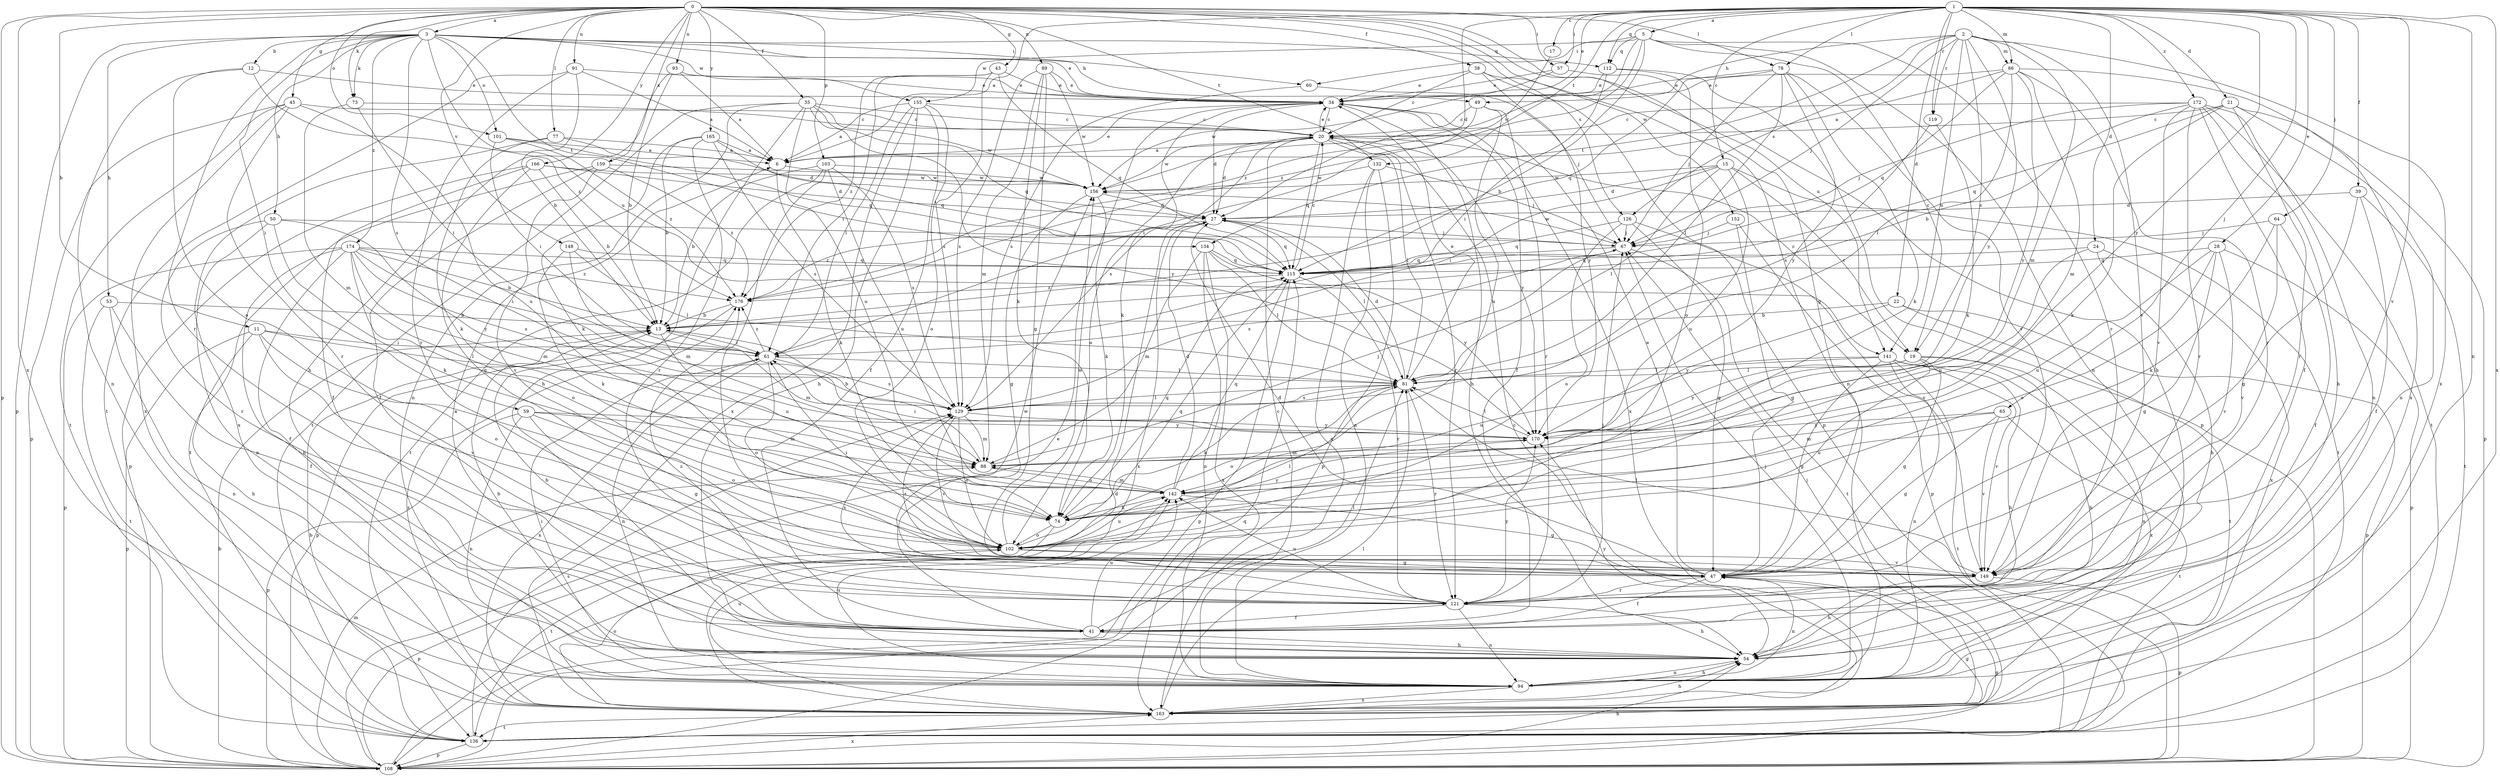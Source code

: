 strict digraph  {
0;
1;
2;
3;
5;
6;
11;
12;
13;
15;
17;
19;
20;
21;
22;
24;
27;
28;
34;
35;
38;
39;
41;
43;
45;
47;
49;
50;
53;
54;
57;
59;
60;
61;
64;
65;
67;
73;
74;
77;
78;
81;
86;
88;
89;
91;
93;
94;
101;
102;
103;
108;
112;
115;
119;
121;
126;
129;
132;
134;
136;
141;
142;
148;
149;
152;
155;
156;
159;
163;
165;
166;
170;
172;
174;
176;
0 -> 3  [label=a];
0 -> 11  [label=b];
0 -> 35  [label=f];
0 -> 38  [label=f];
0 -> 43  [label=g];
0 -> 45  [label=g];
0 -> 47  [label=g];
0 -> 57  [label=i];
0 -> 73  [label=k];
0 -> 77  [label=l];
0 -> 78  [label=l];
0 -> 89  [label=n];
0 -> 91  [label=n];
0 -> 93  [label=n];
0 -> 101  [label=o];
0 -> 103  [label=p];
0 -> 108  [label=p];
0 -> 126  [label=s];
0 -> 132  [label=t];
0 -> 141  [label=u];
0 -> 148  [label=v];
0 -> 152  [label=w];
0 -> 159  [label=x];
0 -> 163  [label=x];
0 -> 165  [label=y];
0 -> 166  [label=y];
1 -> 5  [label=a];
1 -> 6  [label=a];
1 -> 15  [label=c];
1 -> 17  [label=c];
1 -> 21  [label=d];
1 -> 22  [label=d];
1 -> 24  [label=d];
1 -> 27  [label=d];
1 -> 28  [label=e];
1 -> 34  [label=e];
1 -> 39  [label=f];
1 -> 57  [label=i];
1 -> 64  [label=j];
1 -> 65  [label=j];
1 -> 78  [label=l];
1 -> 86  [label=m];
1 -> 94  [label=n];
1 -> 112  [label=q];
1 -> 119  [label=r];
1 -> 132  [label=t];
1 -> 149  [label=v];
1 -> 163  [label=x];
1 -> 170  [label=y];
1 -> 172  [label=z];
2 -> 19  [label=c];
2 -> 49  [label=h];
2 -> 67  [label=j];
2 -> 86  [label=m];
2 -> 88  [label=m];
2 -> 119  [label=r];
2 -> 126  [label=s];
2 -> 134  [label=t];
2 -> 141  [label=u];
2 -> 149  [label=v];
2 -> 163  [label=x];
2 -> 170  [label=y];
3 -> 12  [label=b];
3 -> 34  [label=e];
3 -> 49  [label=h];
3 -> 50  [label=h];
3 -> 53  [label=h];
3 -> 59  [label=i];
3 -> 60  [label=i];
3 -> 73  [label=k];
3 -> 101  [label=o];
3 -> 108  [label=p];
3 -> 112  [label=q];
3 -> 121  [label=r];
3 -> 129  [label=s];
3 -> 134  [label=t];
3 -> 141  [label=u];
3 -> 155  [label=w];
3 -> 174  [label=z];
5 -> 13  [label=b];
5 -> 19  [label=c];
5 -> 60  [label=i];
5 -> 94  [label=n];
5 -> 112  [label=q];
5 -> 121  [label=r];
5 -> 155  [label=w];
5 -> 156  [label=w];
5 -> 176  [label=z];
6 -> 34  [label=e];
6 -> 74  [label=k];
6 -> 156  [label=w];
11 -> 54  [label=h];
11 -> 61  [label=i];
11 -> 81  [label=l];
11 -> 102  [label=o];
11 -> 108  [label=p];
11 -> 149  [label=v];
12 -> 34  [label=e];
12 -> 94  [label=n];
12 -> 102  [label=o];
12 -> 176  [label=z];
13 -> 61  [label=i];
13 -> 88  [label=m];
13 -> 142  [label=u];
15 -> 19  [label=c];
15 -> 27  [label=d];
15 -> 61  [label=i];
15 -> 81  [label=l];
15 -> 136  [label=t];
15 -> 142  [label=u];
15 -> 156  [label=w];
17 -> 176  [label=z];
19 -> 47  [label=g];
19 -> 54  [label=h];
19 -> 81  [label=l];
19 -> 94  [label=n];
19 -> 102  [label=o];
19 -> 170  [label=y];
20 -> 6  [label=a];
20 -> 19  [label=c];
20 -> 27  [label=d];
20 -> 34  [label=e];
20 -> 81  [label=l];
20 -> 102  [label=o];
20 -> 115  [label=q];
20 -> 121  [label=r];
20 -> 129  [label=s];
20 -> 156  [label=w];
20 -> 170  [label=y];
21 -> 20  [label=c];
21 -> 74  [label=k];
21 -> 94  [label=n];
21 -> 108  [label=p];
21 -> 115  [label=q];
21 -> 121  [label=r];
22 -> 13  [label=b];
22 -> 108  [label=p];
22 -> 136  [label=t];
22 -> 170  [label=y];
24 -> 54  [label=h];
24 -> 115  [label=q];
24 -> 142  [label=u];
24 -> 163  [label=x];
27 -> 67  [label=j];
27 -> 81  [label=l];
27 -> 115  [label=q];
27 -> 163  [label=x];
27 -> 176  [label=z];
28 -> 47  [label=g];
28 -> 102  [label=o];
28 -> 108  [label=p];
28 -> 115  [label=q];
28 -> 142  [label=u];
28 -> 149  [label=v];
34 -> 20  [label=c];
34 -> 27  [label=d];
34 -> 41  [label=f];
34 -> 54  [label=h];
34 -> 74  [label=k];
34 -> 163  [label=x];
35 -> 20  [label=c];
35 -> 54  [label=h];
35 -> 94  [label=n];
35 -> 115  [label=q];
35 -> 136  [label=t];
35 -> 142  [label=u];
35 -> 156  [label=w];
35 -> 170  [label=y];
38 -> 20  [label=c];
38 -> 34  [label=e];
38 -> 94  [label=n];
38 -> 108  [label=p];
38 -> 170  [label=y];
39 -> 27  [label=d];
39 -> 41  [label=f];
39 -> 47  [label=g];
39 -> 136  [label=t];
41 -> 13  [label=b];
41 -> 54  [label=h];
41 -> 81  [label=l];
41 -> 142  [label=u];
41 -> 156  [label=w];
41 -> 176  [label=z];
43 -> 34  [label=e];
43 -> 61  [label=i];
43 -> 115  [label=q];
43 -> 129  [label=s];
43 -> 176  [label=z];
45 -> 20  [label=c];
45 -> 108  [label=p];
45 -> 121  [label=r];
45 -> 136  [label=t];
45 -> 142  [label=u];
45 -> 163  [label=x];
47 -> 27  [label=d];
47 -> 34  [label=e];
47 -> 41  [label=f];
47 -> 94  [label=n];
47 -> 121  [label=r];
49 -> 20  [label=c];
49 -> 61  [label=i];
49 -> 121  [label=r];
49 -> 142  [label=u];
50 -> 67  [label=j];
50 -> 74  [label=k];
50 -> 94  [label=n];
50 -> 121  [label=r];
50 -> 170  [label=y];
53 -> 13  [label=b];
53 -> 41  [label=f];
53 -> 94  [label=n];
53 -> 136  [label=t];
54 -> 6  [label=a];
54 -> 13  [label=b];
54 -> 94  [label=n];
54 -> 170  [label=y];
57 -> 34  [label=e];
57 -> 54  [label=h];
57 -> 156  [label=w];
59 -> 47  [label=g];
59 -> 88  [label=m];
59 -> 94  [label=n];
59 -> 102  [label=o];
59 -> 108  [label=p];
59 -> 170  [label=y];
60 -> 67  [label=j];
60 -> 129  [label=s];
61 -> 81  [label=l];
61 -> 94  [label=n];
61 -> 102  [label=o];
61 -> 129  [label=s];
61 -> 163  [label=x];
61 -> 176  [label=z];
64 -> 41  [label=f];
64 -> 67  [label=j];
64 -> 74  [label=k];
64 -> 149  [label=v];
65 -> 47  [label=g];
65 -> 88  [label=m];
65 -> 136  [label=t];
65 -> 149  [label=v];
65 -> 170  [label=y];
67 -> 115  [label=q];
67 -> 129  [label=s];
67 -> 136  [label=t];
67 -> 156  [label=w];
73 -> 20  [label=c];
73 -> 61  [label=i];
73 -> 88  [label=m];
74 -> 102  [label=o];
74 -> 115  [label=q];
74 -> 136  [label=t];
74 -> 170  [label=y];
77 -> 6  [label=a];
77 -> 27  [label=d];
77 -> 74  [label=k];
77 -> 163  [label=x];
78 -> 34  [label=e];
78 -> 67  [label=j];
78 -> 74  [label=k];
78 -> 81  [label=l];
78 -> 115  [label=q];
78 -> 149  [label=v];
78 -> 170  [label=y];
81 -> 27  [label=d];
81 -> 34  [label=e];
81 -> 74  [label=k];
81 -> 102  [label=o];
81 -> 121  [label=r];
81 -> 129  [label=s];
86 -> 6  [label=a];
86 -> 34  [label=e];
86 -> 81  [label=l];
86 -> 88  [label=m];
86 -> 115  [label=q];
86 -> 121  [label=r];
86 -> 163  [label=x];
86 -> 170  [label=y];
88 -> 61  [label=i];
88 -> 67  [label=j];
88 -> 142  [label=u];
89 -> 34  [label=e];
89 -> 47  [label=g];
89 -> 74  [label=k];
89 -> 88  [label=m];
89 -> 129  [label=s];
89 -> 156  [label=w];
91 -> 6  [label=a];
91 -> 13  [label=b];
91 -> 34  [label=e];
91 -> 121  [label=r];
91 -> 136  [label=t];
93 -> 6  [label=a];
93 -> 13  [label=b];
93 -> 34  [label=e];
93 -> 54  [label=h];
94 -> 20  [label=c];
94 -> 54  [label=h];
94 -> 61  [label=i];
94 -> 67  [label=j];
94 -> 142  [label=u];
94 -> 163  [label=x];
101 -> 6  [label=a];
101 -> 61  [label=i];
101 -> 115  [label=q];
101 -> 176  [label=z];
102 -> 47  [label=g];
102 -> 61  [label=i];
102 -> 81  [label=l];
102 -> 108  [label=p];
102 -> 115  [label=q];
102 -> 142  [label=u];
102 -> 149  [label=v];
102 -> 156  [label=w];
103 -> 13  [label=b];
103 -> 129  [label=s];
103 -> 136  [label=t];
103 -> 142  [label=u];
103 -> 149  [label=v];
103 -> 156  [label=w];
108 -> 13  [label=b];
108 -> 27  [label=d];
108 -> 34  [label=e];
108 -> 47  [label=g];
108 -> 54  [label=h];
108 -> 88  [label=m];
108 -> 115  [label=q];
108 -> 163  [label=x];
112 -> 34  [label=e];
112 -> 61  [label=i];
112 -> 102  [label=o];
112 -> 108  [label=p];
115 -> 20  [label=c];
115 -> 108  [label=p];
115 -> 121  [label=r];
115 -> 176  [label=z];
119 -> 74  [label=k];
119 -> 129  [label=s];
121 -> 41  [label=f];
121 -> 54  [label=h];
121 -> 67  [label=j];
121 -> 94  [label=n];
121 -> 129  [label=s];
121 -> 142  [label=u];
121 -> 170  [label=y];
126 -> 47  [label=g];
126 -> 67  [label=j];
126 -> 102  [label=o];
126 -> 115  [label=q];
126 -> 149  [label=v];
129 -> 81  [label=l];
129 -> 88  [label=m];
129 -> 102  [label=o];
129 -> 149  [label=v];
129 -> 170  [label=y];
132 -> 67  [label=j];
132 -> 94  [label=n];
132 -> 108  [label=p];
132 -> 156  [label=w];
132 -> 163  [label=x];
134 -> 81  [label=l];
134 -> 88  [label=m];
134 -> 94  [label=n];
134 -> 115  [label=q];
134 -> 163  [label=x];
134 -> 170  [label=y];
136 -> 13  [label=b];
136 -> 47  [label=g];
136 -> 108  [label=p];
136 -> 129  [label=s];
141 -> 47  [label=g];
141 -> 54  [label=h];
141 -> 81  [label=l];
141 -> 94  [label=n];
141 -> 136  [label=t];
141 -> 142  [label=u];
141 -> 149  [label=v];
141 -> 163  [label=x];
142 -> 27  [label=d];
142 -> 47  [label=g];
142 -> 74  [label=k];
142 -> 88  [label=m];
142 -> 115  [label=q];
148 -> 74  [label=k];
148 -> 81  [label=l];
148 -> 88  [label=m];
148 -> 115  [label=q];
149 -> 54  [label=h];
149 -> 81  [label=l];
149 -> 108  [label=p];
149 -> 129  [label=s];
152 -> 47  [label=g];
152 -> 67  [label=j];
152 -> 108  [label=p];
155 -> 6  [label=a];
155 -> 20  [label=c];
155 -> 41  [label=f];
155 -> 54  [label=h];
155 -> 61  [label=i];
155 -> 102  [label=o];
155 -> 163  [label=x];
156 -> 27  [label=d];
156 -> 47  [label=g];
156 -> 74  [label=k];
159 -> 41  [label=f];
159 -> 136  [label=t];
159 -> 149  [label=v];
159 -> 156  [label=w];
159 -> 176  [label=z];
163 -> 20  [label=c];
163 -> 54  [label=h];
163 -> 67  [label=j];
163 -> 81  [label=l];
163 -> 102  [label=o];
163 -> 136  [label=t];
163 -> 142  [label=u];
163 -> 176  [label=z];
165 -> 6  [label=a];
165 -> 13  [label=b];
165 -> 74  [label=k];
165 -> 115  [label=q];
165 -> 121  [label=r];
165 -> 129  [label=s];
166 -> 13  [label=b];
166 -> 27  [label=d];
166 -> 41  [label=f];
166 -> 47  [label=g];
166 -> 108  [label=p];
166 -> 156  [label=w];
170 -> 13  [label=b];
170 -> 81  [label=l];
170 -> 88  [label=m];
172 -> 13  [label=b];
172 -> 20  [label=c];
172 -> 41  [label=f];
172 -> 54  [label=h];
172 -> 67  [label=j];
172 -> 94  [label=n];
172 -> 121  [label=r];
172 -> 136  [label=t];
172 -> 149  [label=v];
174 -> 13  [label=b];
174 -> 41  [label=f];
174 -> 54  [label=h];
174 -> 61  [label=i];
174 -> 88  [label=m];
174 -> 102  [label=o];
174 -> 108  [label=p];
174 -> 115  [label=q];
174 -> 129  [label=s];
174 -> 176  [label=z];
176 -> 13  [label=b];
176 -> 108  [label=p];
}
